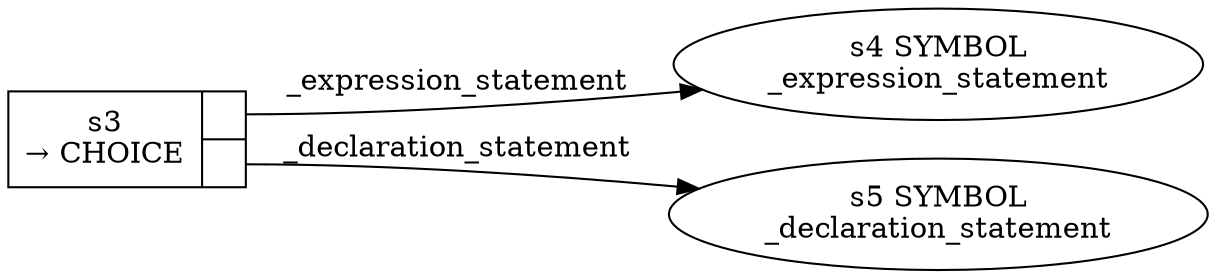 
  digraph _statement {
  
    rankdir=LR;
  
    s3 [label="{s3\n&rarr; CHOICE|{<p0>|<p1>}}", shape=record, fixedsize=false, peripheries=1];
  s4 [label="s4 SYMBOL\n_expression_statement" href="rust-grammar.json._expression_statement.dot.svg"];
  s3:p0 -> s4 [label="_expression_statement"];
  s5 [label="s5 SYMBOL\n_declaration_statement" href="rust-grammar.json._declaration_statement.dot.svg"];
  s3:p1 -> s5 [label="_declaration_statement"];
  
  }
  